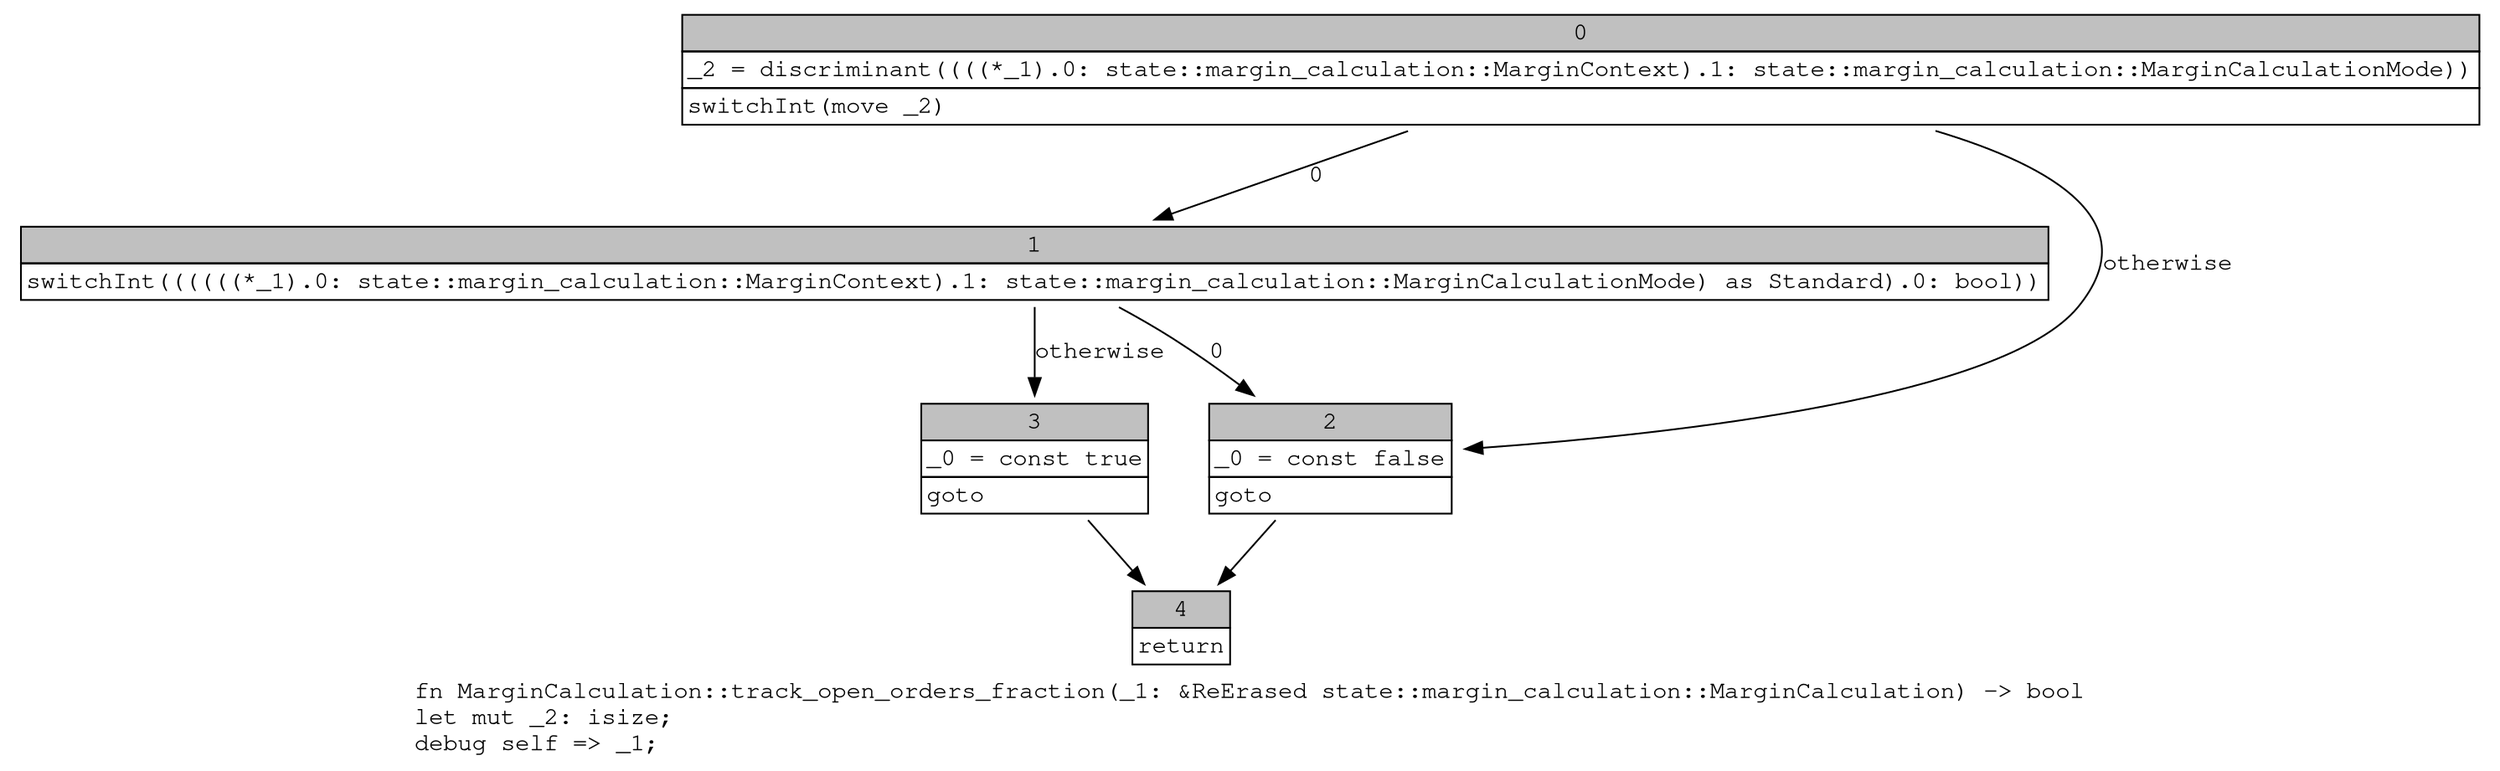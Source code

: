 digraph Mir_0_3461 {
    graph [fontname="Courier, monospace"];
    node [fontname="Courier, monospace"];
    edge [fontname="Courier, monospace"];
    label=<fn MarginCalculation::track_open_orders_fraction(_1: &amp;ReErased state::margin_calculation::MarginCalculation) -&gt; bool<br align="left"/>let mut _2: isize;<br align="left"/>debug self =&gt; _1;<br align="left"/>>;
    bb0__0_3461 [shape="none", label=<<table border="0" cellborder="1" cellspacing="0"><tr><td bgcolor="gray" align="center" colspan="1">0</td></tr><tr><td align="left" balign="left">_2 = discriminant((((*_1).0: state::margin_calculation::MarginContext).1: state::margin_calculation::MarginCalculationMode))<br/></td></tr><tr><td align="left">switchInt(move _2)</td></tr></table>>];
    bb1__0_3461 [shape="none", label=<<table border="0" cellborder="1" cellspacing="0"><tr><td bgcolor="gray" align="center" colspan="1">1</td></tr><tr><td align="left">switchInt((((((*_1).0: state::margin_calculation::MarginContext).1: state::margin_calculation::MarginCalculationMode) as Standard).0: bool))</td></tr></table>>];
    bb2__0_3461 [shape="none", label=<<table border="0" cellborder="1" cellspacing="0"><tr><td bgcolor="gray" align="center" colspan="1">2</td></tr><tr><td align="left" balign="left">_0 = const false<br/></td></tr><tr><td align="left">goto</td></tr></table>>];
    bb3__0_3461 [shape="none", label=<<table border="0" cellborder="1" cellspacing="0"><tr><td bgcolor="gray" align="center" colspan="1">3</td></tr><tr><td align="left" balign="left">_0 = const true<br/></td></tr><tr><td align="left">goto</td></tr></table>>];
    bb4__0_3461 [shape="none", label=<<table border="0" cellborder="1" cellspacing="0"><tr><td bgcolor="gray" align="center" colspan="1">4</td></tr><tr><td align="left">return</td></tr></table>>];
    bb0__0_3461 -> bb1__0_3461 [label="0"];
    bb0__0_3461 -> bb2__0_3461 [label="otherwise"];
    bb1__0_3461 -> bb2__0_3461 [label="0"];
    bb1__0_3461 -> bb3__0_3461 [label="otherwise"];
    bb2__0_3461 -> bb4__0_3461 [label=""];
    bb3__0_3461 -> bb4__0_3461 [label=""];
}
